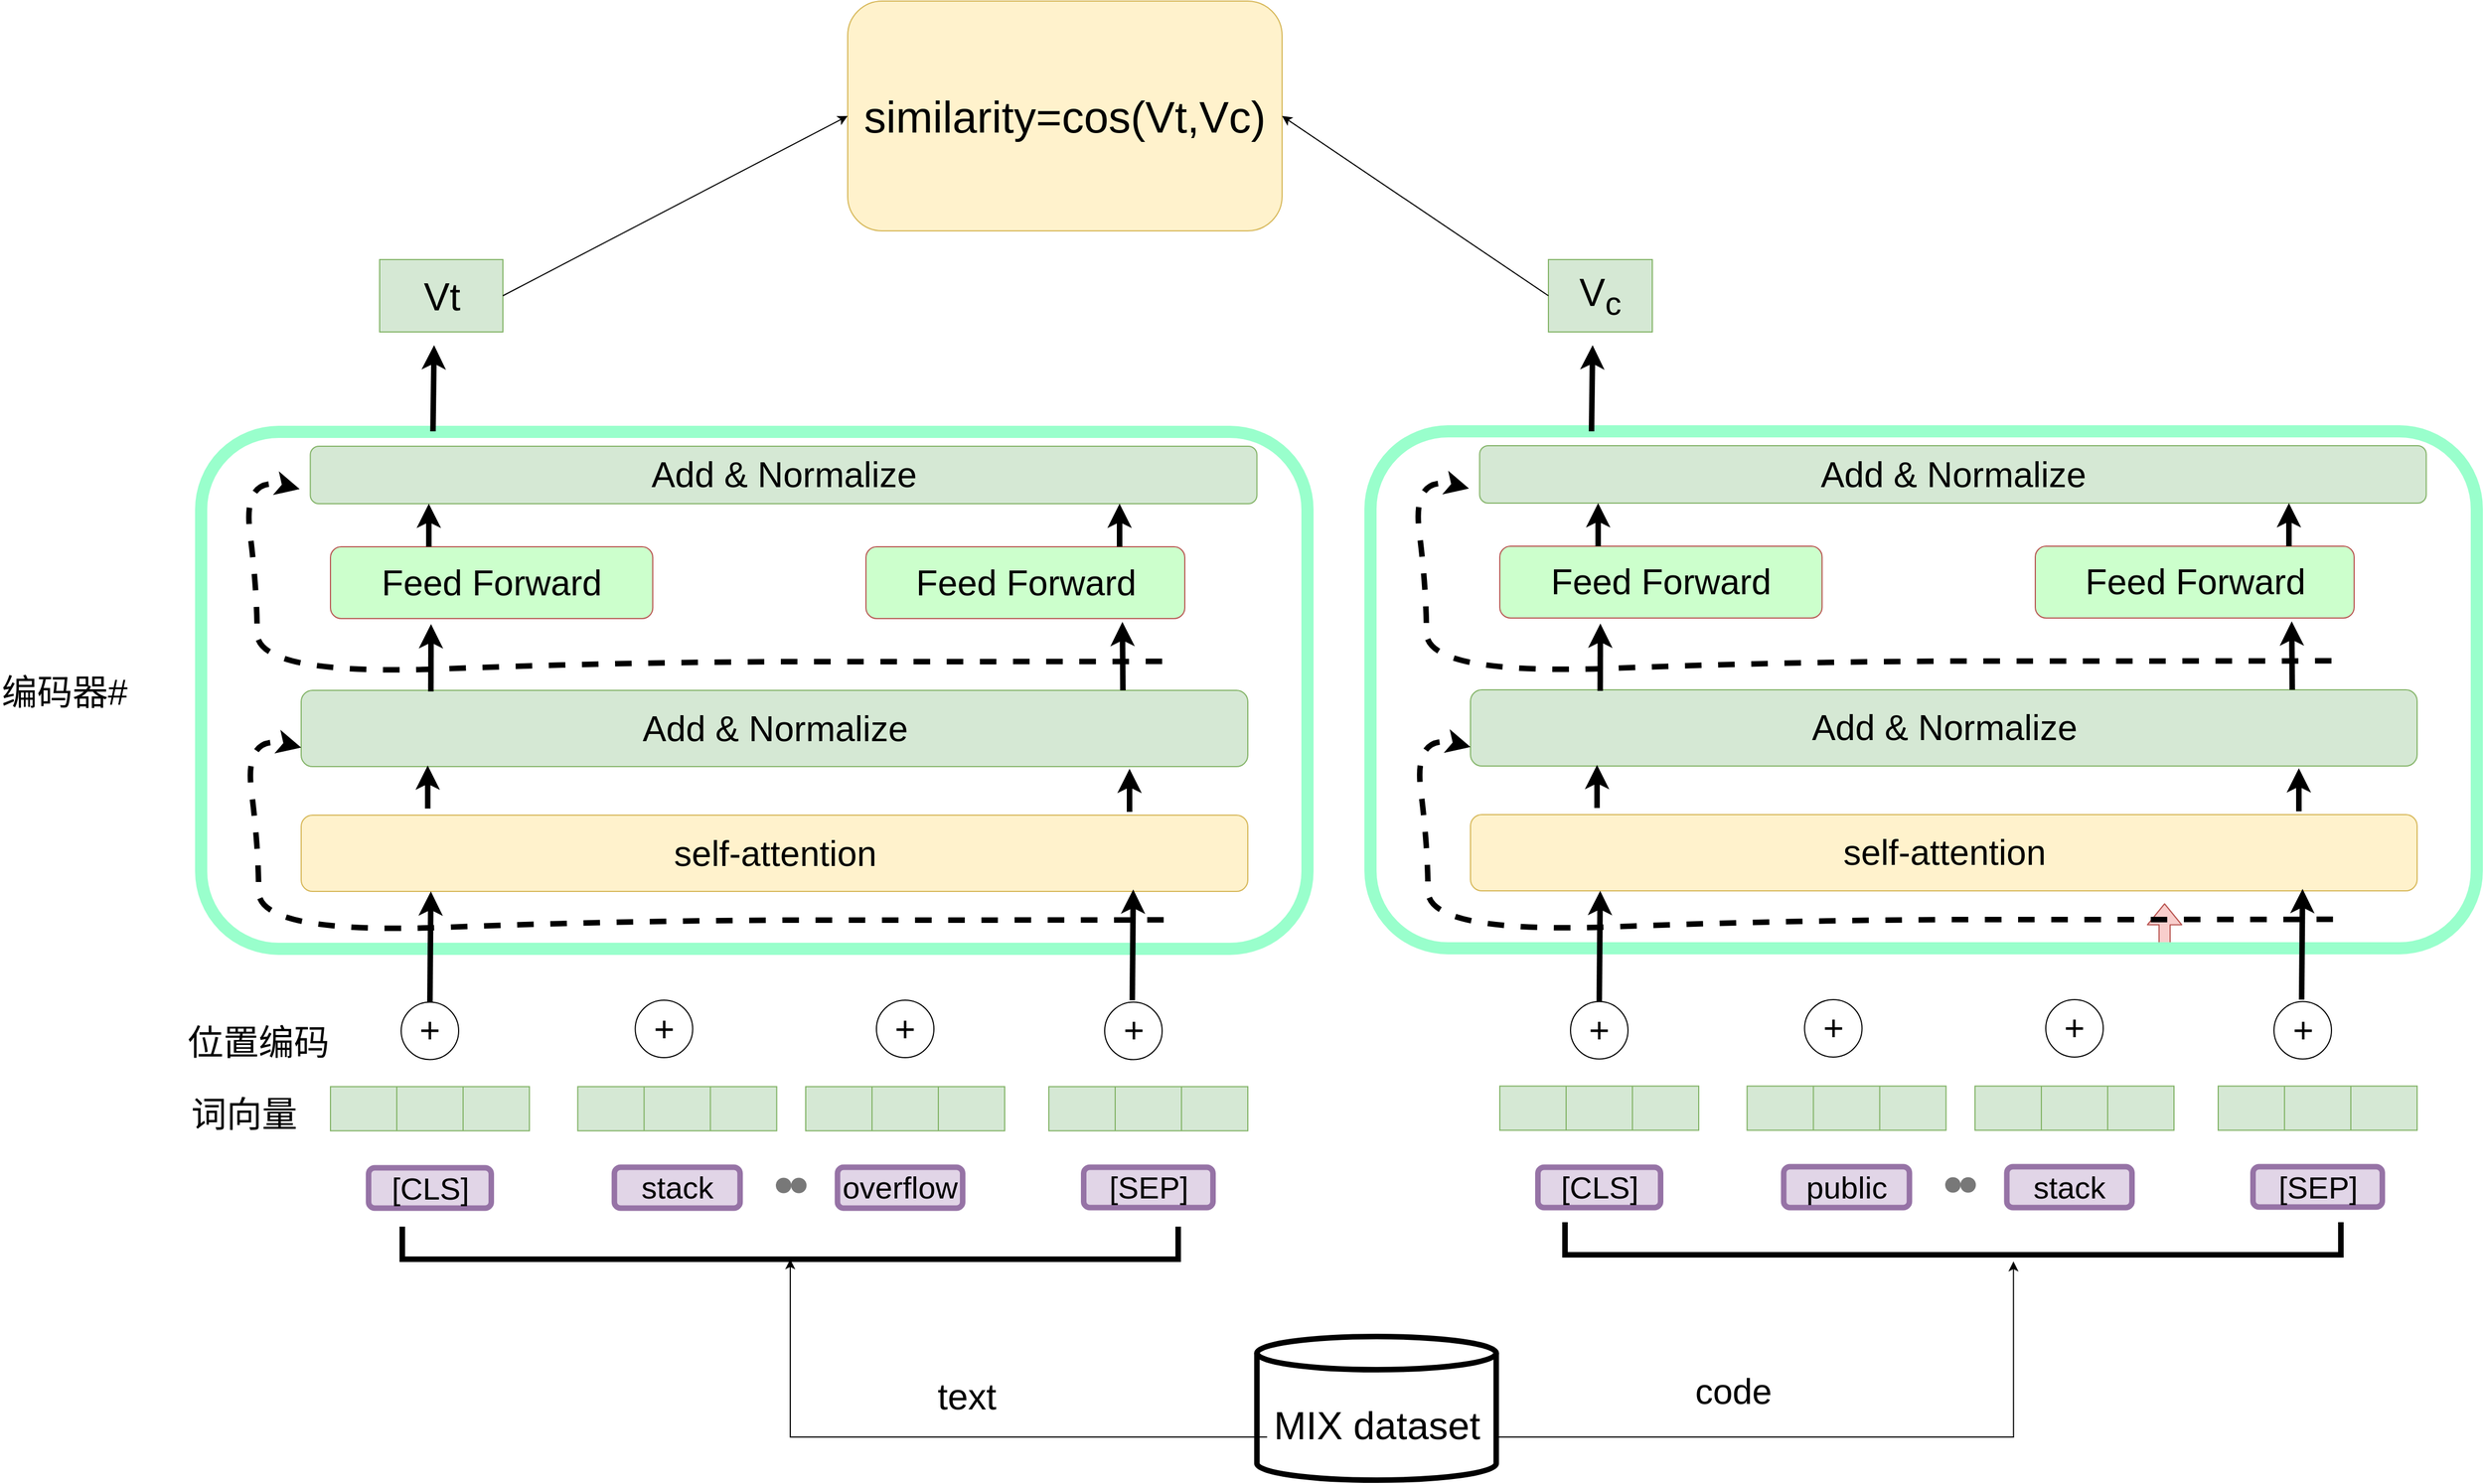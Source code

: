<mxfile version="16.2.7" type="github">
  <diagram name="Page-1" id="90a13364-a465-7bf4-72fc-28e22215d7a0">
    <mxGraphModel dx="3789.5" dy="2557" grid="1" gridSize="13" guides="1" tooltips="1" connect="1" arrows="1" fold="1" page="1" pageScale="1.5" pageWidth="1169" pageHeight="826" background="none" math="0" shadow="0">
      <root>
        <mxCell id="0" style=";html=1;" />
        <mxCell id="1" style=";html=1;" parent="0" />
        <mxCell id="kjO1eCLJ_FDzMnLDXmi8-50" value="" style="rounded=1;whiteSpace=wrap;html=1;fontSize=32;fillColor=none;strokeColor=#99FFCC;strokeWidth=11;" parent="1" vertex="1">
          <mxGeometry x="-13" y="273" width="1001" height="468" as="geometry" />
        </mxCell>
        <mxCell id="-iZUTilEa2WBl7ZFIHIT-30" value="" style="shape=partialRectangle;whiteSpace=wrap;html=1;bottom=1;right=1;left=1;top=0;fillColor=none;routingCenterX=-0.5;strokeWidth=5;" parent="1" vertex="1">
          <mxGeometry x="169" y="995" width="702" height="27" as="geometry" />
        </mxCell>
        <mxCell id="-iZUTilEa2WBl7ZFIHIT-35" value="&lt;span style=&quot;font-size: 28px&quot;&gt;stack&lt;/span&gt;" style="rounded=1;whiteSpace=wrap;html=1;fillColor=#e1d5e7;strokeColor=#9673a6;strokeWidth=5;" parent="1" vertex="1">
          <mxGeometry x="360.88" y="938.75" width="113.75" height="37" as="geometry" />
        </mxCell>
        <mxCell id="-iZUTilEa2WBl7ZFIHIT-37" value="&lt;span style=&quot;font-size: 28px&quot;&gt;overflow&lt;/span&gt;" style="rounded=1;whiteSpace=wrap;html=1;fillColor=#e1d5e7;strokeColor=#9673a6;strokeWidth=5;" parent="1" vertex="1">
          <mxGeometry x="562.75" y="938.75" width="113.25" height="37" as="geometry" />
        </mxCell>
        <mxCell id="-iZUTilEa2WBl7ZFIHIT-41" value="&lt;font style=&quot;font-size: 28px&quot;&gt;[SEP]&lt;/font&gt;" style="rounded=1;whiteSpace=wrap;html=1;fillColor=#e1d5e7;strokeColor=#9673a6;strokeWidth=5;" parent="1" vertex="1">
          <mxGeometry x="785.5" y="938.75" width="117" height="36.5" as="geometry" />
        </mxCell>
        <mxCell id="-iZUTilEa2WBl7ZFIHIT-42" value="&lt;font style=&quot;font-size: 28px&quot;&gt;[CLS]&lt;/font&gt;" style="rounded=1;whiteSpace=wrap;html=1;fillColor=#e1d5e7;strokeColor=#9673a6;strokeWidth=5;" parent="1" vertex="1">
          <mxGeometry x="138.5" y="939.25" width="111" height="36.5" as="geometry" />
        </mxCell>
        <mxCell id="-iZUTilEa2WBl7ZFIHIT-59" value="&lt;font style=&quot;font-size: 35px&quot;&gt;&lt;font style=&quot;font-size: 35px&quot;&gt;V&lt;/font&gt;&lt;font style=&quot;font-size: 35px&quot;&gt;t&lt;/font&gt;&lt;/font&gt;" style="rounded=0;whiteSpace=wrap;html=1;fillColor=#d5e8d4;strokeColor=#82b366;" parent="1" vertex="1">
          <mxGeometry x="148.5" y="117" width="111.5" height="65.5" as="geometry" />
        </mxCell>
        <mxCell id="r0zvoIGPUsBEDC_ozORA-17" value="&lt;font style=&quot;font-size: 35px&quot;&gt;V&lt;sub&gt;c&lt;/sub&gt;&lt;/font&gt;" style="rounded=0;whiteSpace=wrap;html=1;fillColor=#d5e8d4;strokeColor=#82b366;" parent="1" vertex="1">
          <mxGeometry x="1206" y="117" width="94" height="65.5" as="geometry" />
        </mxCell>
        <mxCell id="r0zvoIGPUsBEDC_ozORA-18" value="" style="shape=flexArrow;endArrow=classic;html=1;fillColor=#f8cecc;strokeColor=#b85450;" parent="1" edge="1">
          <mxGeometry width="50" height="50" relative="1" as="geometry">
            <mxPoint x="1763.5" y="743.75" as="sourcePoint" />
            <mxPoint x="1763.5" y="699.75" as="targetPoint" />
          </mxGeometry>
        </mxCell>
        <mxCell id="r0zvoIGPUsBEDC_ozORA-27" value="&lt;font style=&quot;font-size: 40px&quot;&gt;&lt;font style=&quot;font-size: 40px&quot;&gt;similarity=cos(V&lt;/font&gt;&lt;font style=&quot;font-size: 40px&quot;&gt;t,Vc)&lt;/font&gt;&lt;/font&gt;" style="rounded=1;whiteSpace=wrap;html=1;fillColor=#fff2cc;strokeColor=#d6b656;" parent="1" vertex="1">
          <mxGeometry x="572" y="-117" width="393" height="208" as="geometry" />
        </mxCell>
        <mxCell id="r0zvoIGPUsBEDC_ozORA-28" value="" style="endArrow=classic;html=1;entryX=0;entryY=0.5;entryDx=0;entryDy=0;exitX=1;exitY=0.5;exitDx=0;exitDy=0;" parent="1" source="-iZUTilEa2WBl7ZFIHIT-59" target="r0zvoIGPUsBEDC_ozORA-27" edge="1">
          <mxGeometry width="50" height="50" relative="1" as="geometry">
            <mxPoint x="543" y="190" as="sourcePoint" />
            <mxPoint x="593" y="140" as="targetPoint" />
          </mxGeometry>
        </mxCell>
        <mxCell id="r0zvoIGPUsBEDC_ozORA-29" value="" style="endArrow=classic;html=1;exitX=0;exitY=0.5;exitDx=0;exitDy=0;entryX=1;entryY=0.5;entryDx=0;entryDy=0;" parent="1" source="r0zvoIGPUsBEDC_ozORA-17" target="r0zvoIGPUsBEDC_ozORA-27" edge="1">
          <mxGeometry width="50" height="50" relative="1" as="geometry">
            <mxPoint x="675.25" y="1161.5" as="sourcePoint" />
            <mxPoint x="675.75" y="1132" as="targetPoint" />
          </mxGeometry>
        </mxCell>
        <mxCell id="w33IMnsK6YFaEakTSdEN-11" value="" style="shape=waypoint;sketch=0;size=6;pointerEvents=1;points=[];fillColor=none;resizable=0;rotatable=0;perimeter=centerPerimeter;snapToPoint=1;strokeWidth=5;strokeColor=#787878;" parent="1" vertex="1">
          <mxGeometry x="507.75" y="935.25" width="40" height="40" as="geometry" />
        </mxCell>
        <mxCell id="w33IMnsK6YFaEakTSdEN-12" value="" style="shape=waypoint;sketch=0;size=6;pointerEvents=1;points=[];fillColor=none;resizable=0;rotatable=0;perimeter=centerPerimeter;snapToPoint=1;strokeWidth=5;strokeColor=#787878;" parent="1" vertex="1">
          <mxGeometry x="494" y="935.25" width="40" height="40" as="geometry" />
        </mxCell>
        <mxCell id="w33IMnsK6YFaEakTSdEN-25" value="" style="shape=cylinder3;whiteSpace=wrap;html=1;boundedLbl=1;backgroundOutline=1;size=15;fontSize=33;strokeWidth=5;" parent="1" vertex="1">
          <mxGeometry x="942.25" y="1092" width="216.5" height="130" as="geometry" />
        </mxCell>
        <mxCell id="w33IMnsK6YFaEakTSdEN-29" style="edgeStyle=orthogonalEdgeStyle;rounded=0;orthogonalLoop=1;jettySize=auto;html=1;entryX=0.5;entryY=1;entryDx=0;entryDy=0;fontSize=33;" parent="1" source="w33IMnsK6YFaEakTSdEN-26" target="-iZUTilEa2WBl7ZFIHIT-30" edge="1">
          <mxGeometry relative="1" as="geometry">
            <Array as="points">
              <mxPoint x="520" y="1183" />
            </Array>
          </mxGeometry>
        </mxCell>
        <mxCell id="w33IMnsK6YFaEakTSdEN-26" value="&lt;font style=&quot;font-size: 35px&quot;&gt;MIX dataset&lt;/font&gt;" style="text;html=1;strokeColor=none;fillColor=none;align=center;verticalAlign=middle;whiteSpace=wrap;rounded=0;dashed=1;dashPattern=1 2;" parent="1" vertex="1">
          <mxGeometry x="951.5" y="1157" width="198" height="30" as="geometry" />
        </mxCell>
        <mxCell id="w33IMnsK6YFaEakTSdEN-31" value="text" style="text;html=1;strokeColor=none;fillColor=none;align=center;verticalAlign=middle;whiteSpace=wrap;rounded=0;fontSize=33;" parent="1" vertex="1">
          <mxGeometry x="650" y="1131" width="60" height="30" as="geometry" />
        </mxCell>
        <mxCell id="kjO1eCLJ_FDzMnLDXmi8-4" value="" style="shape=table;html=1;whiteSpace=wrap;startSize=0;container=1;collapsible=0;childLayout=tableLayout;fillColor=#d5e8d4;strokeColor=#82b366;" parent="1" vertex="1">
          <mxGeometry x="104" y="865.75" width="180" height="40" as="geometry" />
        </mxCell>
        <mxCell id="kjO1eCLJ_FDzMnLDXmi8-5" value="" style="shape=tableRow;horizontal=0;startSize=0;swimlaneHead=0;swimlaneBody=0;top=0;left=0;bottom=0;right=0;collapsible=0;dropTarget=0;fillColor=none;points=[[0,0.5],[1,0.5]];portConstraint=eastwest;" parent="kjO1eCLJ_FDzMnLDXmi8-4" vertex="1">
          <mxGeometry width="180" height="40" as="geometry" />
        </mxCell>
        <mxCell id="kjO1eCLJ_FDzMnLDXmi8-6" value="" style="shape=partialRectangle;html=1;whiteSpace=wrap;connectable=0;fillColor=none;top=0;left=0;bottom=0;right=0;overflow=hidden;" parent="kjO1eCLJ_FDzMnLDXmi8-5" vertex="1">
          <mxGeometry width="60" height="40" as="geometry">
            <mxRectangle width="60" height="40" as="alternateBounds" />
          </mxGeometry>
        </mxCell>
        <mxCell id="kjO1eCLJ_FDzMnLDXmi8-7" value="" style="shape=partialRectangle;html=1;whiteSpace=wrap;connectable=0;fillColor=none;top=0;left=0;bottom=0;right=0;overflow=hidden;" parent="kjO1eCLJ_FDzMnLDXmi8-5" vertex="1">
          <mxGeometry x="60" width="60" height="40" as="geometry">
            <mxRectangle width="60" height="40" as="alternateBounds" />
          </mxGeometry>
        </mxCell>
        <mxCell id="kjO1eCLJ_FDzMnLDXmi8-8" value="" style="shape=partialRectangle;html=1;whiteSpace=wrap;connectable=0;fillColor=none;top=0;left=0;bottom=0;right=0;overflow=hidden;" parent="kjO1eCLJ_FDzMnLDXmi8-5" vertex="1">
          <mxGeometry x="120" width="60" height="40" as="geometry">
            <mxRectangle width="60" height="40" as="alternateBounds" />
          </mxGeometry>
        </mxCell>
        <mxCell id="kjO1eCLJ_FDzMnLDXmi8-18" value="" style="shape=table;html=1;whiteSpace=wrap;startSize=0;container=1;collapsible=0;childLayout=tableLayout;fillColor=#d5e8d4;strokeColor=#82b366;" parent="1" vertex="1">
          <mxGeometry x="327.75" y="865.75" width="180" height="40" as="geometry" />
        </mxCell>
        <mxCell id="kjO1eCLJ_FDzMnLDXmi8-19" value="" style="shape=tableRow;horizontal=0;startSize=0;swimlaneHead=0;swimlaneBody=0;top=0;left=0;bottom=0;right=0;collapsible=0;dropTarget=0;fillColor=none;points=[[0,0.5],[1,0.5]];portConstraint=eastwest;" parent="kjO1eCLJ_FDzMnLDXmi8-18" vertex="1">
          <mxGeometry width="180" height="40" as="geometry" />
        </mxCell>
        <mxCell id="kjO1eCLJ_FDzMnLDXmi8-20" value="" style="shape=partialRectangle;html=1;whiteSpace=wrap;connectable=0;fillColor=none;top=0;left=0;bottom=0;right=0;overflow=hidden;" parent="kjO1eCLJ_FDzMnLDXmi8-19" vertex="1">
          <mxGeometry width="60" height="40" as="geometry">
            <mxRectangle width="60" height="40" as="alternateBounds" />
          </mxGeometry>
        </mxCell>
        <mxCell id="kjO1eCLJ_FDzMnLDXmi8-21" value="" style="shape=partialRectangle;html=1;whiteSpace=wrap;connectable=0;fillColor=none;top=0;left=0;bottom=0;right=0;overflow=hidden;" parent="kjO1eCLJ_FDzMnLDXmi8-19" vertex="1">
          <mxGeometry x="60" width="60" height="40" as="geometry">
            <mxRectangle width="60" height="40" as="alternateBounds" />
          </mxGeometry>
        </mxCell>
        <mxCell id="kjO1eCLJ_FDzMnLDXmi8-22" value="" style="shape=partialRectangle;html=1;whiteSpace=wrap;connectable=0;fillColor=none;top=0;left=0;bottom=0;right=0;overflow=hidden;" parent="kjO1eCLJ_FDzMnLDXmi8-19" vertex="1">
          <mxGeometry x="120" width="60" height="40" as="geometry">
            <mxRectangle width="60" height="40" as="alternateBounds" />
          </mxGeometry>
        </mxCell>
        <mxCell id="kjO1eCLJ_FDzMnLDXmi8-23" value="" style="shape=table;html=1;whiteSpace=wrap;startSize=0;container=1;collapsible=0;childLayout=tableLayout;fillColor=#d5e8d4;strokeColor=#82b366;" parent="1" vertex="1">
          <mxGeometry x="534" y="865.75" width="180" height="40" as="geometry" />
        </mxCell>
        <mxCell id="kjO1eCLJ_FDzMnLDXmi8-24" value="" style="shape=tableRow;horizontal=0;startSize=0;swimlaneHead=0;swimlaneBody=0;top=0;left=0;bottom=0;right=0;collapsible=0;dropTarget=0;fillColor=none;points=[[0,0.5],[1,0.5]];portConstraint=eastwest;" parent="kjO1eCLJ_FDzMnLDXmi8-23" vertex="1">
          <mxGeometry width="180" height="40" as="geometry" />
        </mxCell>
        <mxCell id="kjO1eCLJ_FDzMnLDXmi8-25" value="" style="shape=partialRectangle;html=1;whiteSpace=wrap;connectable=0;fillColor=none;top=0;left=0;bottom=0;right=0;overflow=hidden;" parent="kjO1eCLJ_FDzMnLDXmi8-24" vertex="1">
          <mxGeometry width="60" height="40" as="geometry">
            <mxRectangle width="60" height="40" as="alternateBounds" />
          </mxGeometry>
        </mxCell>
        <mxCell id="kjO1eCLJ_FDzMnLDXmi8-26" value="" style="shape=partialRectangle;html=1;whiteSpace=wrap;connectable=0;fillColor=none;top=0;left=0;bottom=0;right=0;overflow=hidden;" parent="kjO1eCLJ_FDzMnLDXmi8-24" vertex="1">
          <mxGeometry x="60" width="60" height="40" as="geometry">
            <mxRectangle width="60" height="40" as="alternateBounds" />
          </mxGeometry>
        </mxCell>
        <mxCell id="kjO1eCLJ_FDzMnLDXmi8-27" value="" style="shape=partialRectangle;html=1;whiteSpace=wrap;connectable=0;fillColor=none;top=0;left=0;bottom=0;right=0;overflow=hidden;" parent="kjO1eCLJ_FDzMnLDXmi8-24" vertex="1">
          <mxGeometry x="120" width="60" height="40" as="geometry">
            <mxRectangle width="60" height="40" as="alternateBounds" />
          </mxGeometry>
        </mxCell>
        <mxCell id="kjO1eCLJ_FDzMnLDXmi8-33" value="" style="shape=table;html=1;whiteSpace=wrap;startSize=0;container=1;collapsible=0;childLayout=tableLayout;fillColor=#d5e8d4;strokeColor=#82b366;" parent="1" vertex="1">
          <mxGeometry x="754" y="865.75" width="180" height="40" as="geometry" />
        </mxCell>
        <mxCell id="kjO1eCLJ_FDzMnLDXmi8-34" value="" style="shape=tableRow;horizontal=0;startSize=0;swimlaneHead=0;swimlaneBody=0;top=0;left=0;bottom=0;right=0;collapsible=0;dropTarget=0;fillColor=none;points=[[0,0.5],[1,0.5]];portConstraint=eastwest;" parent="kjO1eCLJ_FDzMnLDXmi8-33" vertex="1">
          <mxGeometry width="180" height="40" as="geometry" />
        </mxCell>
        <mxCell id="kjO1eCLJ_FDzMnLDXmi8-35" value="" style="shape=partialRectangle;html=1;whiteSpace=wrap;connectable=0;fillColor=none;top=0;left=0;bottom=0;right=0;overflow=hidden;" parent="kjO1eCLJ_FDzMnLDXmi8-34" vertex="1">
          <mxGeometry width="60" height="40" as="geometry">
            <mxRectangle width="60" height="40" as="alternateBounds" />
          </mxGeometry>
        </mxCell>
        <mxCell id="kjO1eCLJ_FDzMnLDXmi8-36" value="" style="shape=partialRectangle;html=1;whiteSpace=wrap;connectable=0;fillColor=none;top=0;left=0;bottom=0;right=0;overflow=hidden;" parent="kjO1eCLJ_FDzMnLDXmi8-34" vertex="1">
          <mxGeometry x="60" width="60" height="40" as="geometry">
            <mxRectangle width="60" height="40" as="alternateBounds" />
          </mxGeometry>
        </mxCell>
        <mxCell id="kjO1eCLJ_FDzMnLDXmi8-37" value="" style="shape=partialRectangle;html=1;whiteSpace=wrap;connectable=0;fillColor=none;top=0;left=0;bottom=0;right=0;overflow=hidden;" parent="kjO1eCLJ_FDzMnLDXmi8-34" vertex="1">
          <mxGeometry x="120" width="60" height="40" as="geometry">
            <mxRectangle width="60" height="40" as="alternateBounds" />
          </mxGeometry>
        </mxCell>
        <mxCell id="kjO1eCLJ_FDzMnLDXmi8-41" value="&lt;font style=&quot;font-size: 32px&quot;&gt;+&lt;/font&gt;" style="ellipse;whiteSpace=wrap;html=1;aspect=fixed;" parent="1" vertex="1">
          <mxGeometry x="168" y="789.25" width="52" height="52" as="geometry" />
        </mxCell>
        <mxCell id="kjO1eCLJ_FDzMnLDXmi8-45" value="&lt;font style=&quot;font-size: 32px&quot;&gt;+&lt;/font&gt;" style="ellipse;whiteSpace=wrap;html=1;aspect=fixed;" parent="1" vertex="1">
          <mxGeometry x="804.5" y="789.25" width="52" height="52" as="geometry" />
        </mxCell>
        <mxCell id="kjO1eCLJ_FDzMnLDXmi8-46" value="&lt;font style=&quot;font-size: 32px&quot;&gt;+&lt;/font&gt;" style="ellipse;whiteSpace=wrap;html=1;aspect=fixed;" parent="1" vertex="1">
          <mxGeometry x="598" y="787.5" width="52" height="52" as="geometry" />
        </mxCell>
        <mxCell id="kjO1eCLJ_FDzMnLDXmi8-47" value="&lt;font style=&quot;font-size: 32px&quot;&gt;+&lt;/font&gt;" style="ellipse;whiteSpace=wrap;html=1;aspect=fixed;" parent="1" vertex="1">
          <mxGeometry x="379.75" y="787.5" width="52" height="52" as="geometry" />
        </mxCell>
        <mxCell id="kjO1eCLJ_FDzMnLDXmi8-48" value="词向量" style="text;html=1;strokeColor=none;fillColor=none;align=center;verticalAlign=middle;whiteSpace=wrap;rounded=0;fontSize=32;" parent="1" vertex="1">
          <mxGeometry x="-26" y="875.75" width="104" height="30" as="geometry" />
        </mxCell>
        <mxCell id="kjO1eCLJ_FDzMnLDXmi8-49" value="位置编码" style="text;html=1;strokeColor=none;fillColor=none;align=center;verticalAlign=middle;whiteSpace=wrap;rounded=0;fontSize=32;" parent="1" vertex="1">
          <mxGeometry x="-26" y="811.25" width="130" height="30" as="geometry" />
        </mxCell>
        <mxCell id="kjO1eCLJ_FDzMnLDXmi8-51" value="self-attention" style="rounded=1;whiteSpace=wrap;html=1;fontSize=32;fillColor=#fff2cc;strokeColor=#d6b656;" parent="1" vertex="1">
          <mxGeometry x="77.5" y="620" width="856.5" height="69" as="geometry" />
        </mxCell>
        <mxCell id="kjO1eCLJ_FDzMnLDXmi8-52" value="Add &amp;amp; Normalize" style="rounded=1;whiteSpace=wrap;html=1;fontSize=32;fillColor=#d5e8d4;strokeColor=#82b366;" parent="1" vertex="1">
          <mxGeometry x="77.5" y="507" width="856.5" height="69" as="geometry" />
        </mxCell>
        <mxCell id="kjO1eCLJ_FDzMnLDXmi8-53" value="Feed Forward" style="rounded=1;whiteSpace=wrap;html=1;fontSize=32;fillColor=#CCFFCC;strokeColor=#b85450;" parent="1" vertex="1">
          <mxGeometry x="104" y="377" width="291.62" height="65" as="geometry" />
        </mxCell>
        <mxCell id="kjO1eCLJ_FDzMnLDXmi8-54" value="Feed Forward" style="rounded=1;whiteSpace=wrap;html=1;fontSize=32;fillColor=#CCFFCC;strokeColor=#b85450;" parent="1" vertex="1">
          <mxGeometry x="588.5" y="377" width="288.5" height="65" as="geometry" />
        </mxCell>
        <mxCell id="kjO1eCLJ_FDzMnLDXmi8-55" value="Add &amp;amp; Normalize" style="rounded=1;whiteSpace=wrap;html=1;fontSize=32;fillColor=#d5e8d4;strokeColor=#82b366;" parent="1" vertex="1">
          <mxGeometry x="85.75" y="286" width="856.5" height="52" as="geometry" />
        </mxCell>
        <mxCell id="kjO1eCLJ_FDzMnLDXmi8-56" value="" style="endArrow=classic;html=1;rounded=0;fontSize=32;exitX=0.5;exitY=0;exitDx=0;exitDy=0;entryX=0.137;entryY=1;entryDx=0;entryDy=0;entryPerimeter=0;strokeWidth=5;" parent="1" source="kjO1eCLJ_FDzMnLDXmi8-41" target="kjO1eCLJ_FDzMnLDXmi8-51" edge="1">
          <mxGeometry width="50" height="50" relative="1" as="geometry">
            <mxPoint x="364" y="687" as="sourcePoint" />
            <mxPoint x="414" y="637" as="targetPoint" />
          </mxGeometry>
        </mxCell>
        <mxCell id="kjO1eCLJ_FDzMnLDXmi8-57" value="" style="endArrow=classic;html=1;rounded=0;fontSize=32;exitX=0.5;exitY=0;exitDx=0;exitDy=0;entryX=0.137;entryY=1;entryDx=0;entryDy=0;entryPerimeter=0;strokeWidth=5;" parent="1" edge="1">
          <mxGeometry width="50" height="50" relative="1" as="geometry">
            <mxPoint x="829.5" y="787.5" as="sourcePoint" />
            <mxPoint x="830.34" y="687.25" as="targetPoint" />
          </mxGeometry>
        </mxCell>
        <mxCell id="kjO1eCLJ_FDzMnLDXmi8-60" value="" style="curved=1;endArrow=classic;html=1;rounded=0;fontSize=32;strokeWidth=5;dashed=1;entryX=0;entryY=0.75;entryDx=0;entryDy=0;exitX=0.87;exitY=0.944;exitDx=0;exitDy=0;exitPerimeter=0;" parent="1" source="kjO1eCLJ_FDzMnLDXmi8-50" target="kjO1eCLJ_FDzMnLDXmi8-52" edge="1">
          <mxGeometry width="50" height="50" relative="1" as="geometry">
            <mxPoint x="754" y="715" as="sourcePoint" />
            <mxPoint x="65" y="655" as="targetPoint" />
            <Array as="points">
              <mxPoint x="715" y="715" />
              <mxPoint x="377" y="715" />
              <mxPoint x="39" y="728" />
              <mxPoint x="39" y="650" />
              <mxPoint x="26" y="546" />
            </Array>
          </mxGeometry>
        </mxCell>
        <mxCell id="kjO1eCLJ_FDzMnLDXmi8-61" value="" style="curved=1;endArrow=classic;html=1;rounded=0;fontSize=32;strokeWidth=5;dashed=1;entryX=0;entryY=0.75;entryDx=0;entryDy=0;exitX=0.87;exitY=0.944;exitDx=0;exitDy=0;exitPerimeter=0;" parent="1" edge="1">
          <mxGeometry width="50" height="50" relative="1" as="geometry">
            <mxPoint x="856.5" y="480.792" as="sourcePoint" />
            <mxPoint x="76.13" y="324.75" as="targetPoint" />
            <Array as="points">
              <mxPoint x="713.63" y="481" />
              <mxPoint x="375.63" y="481" />
              <mxPoint x="37.63" y="494" />
              <mxPoint x="37.63" y="416" />
              <mxPoint x="24.63" y="312" />
            </Array>
          </mxGeometry>
        </mxCell>
        <mxCell id="kjO1eCLJ_FDzMnLDXmi8-62" value="" style="endArrow=classic;html=1;rounded=0;fontSize=32;strokeWidth=5;" parent="1" edge="1">
          <mxGeometry width="50" height="50" relative="1" as="geometry">
            <mxPoint x="192" y="614" as="sourcePoint" />
            <mxPoint x="192" y="575" as="targetPoint" />
          </mxGeometry>
        </mxCell>
        <mxCell id="kjO1eCLJ_FDzMnLDXmi8-65" value="" style="endArrow=classic;html=1;rounded=0;fontSize=32;strokeWidth=5;" parent="1" edge="1">
          <mxGeometry width="50" height="50" relative="1" as="geometry">
            <mxPoint x="827" y="617" as="sourcePoint" />
            <mxPoint x="827" y="578" as="targetPoint" />
          </mxGeometry>
        </mxCell>
        <mxCell id="kjO1eCLJ_FDzMnLDXmi8-66" value="" style="endArrow=classic;html=1;rounded=0;fontSize=32;strokeWidth=5;exitX=0.137;exitY=-0.058;exitDx=0;exitDy=0;exitPerimeter=0;" parent="1" edge="1">
          <mxGeometry width="50" height="50" relative="1" as="geometry">
            <mxPoint x="194.84" y="507.998" as="sourcePoint" />
            <mxPoint x="195" y="447" as="targetPoint" />
          </mxGeometry>
        </mxCell>
        <mxCell id="kjO1eCLJ_FDzMnLDXmi8-67" value="" style="endArrow=classic;html=1;rounded=0;fontSize=32;strokeWidth=5;entryX=0.858;entryY=1.031;entryDx=0;entryDy=0;entryPerimeter=0;" parent="1" edge="1">
          <mxGeometry width="50" height="50" relative="1" as="geometry">
            <mxPoint x="821" y="507" as="sourcePoint" />
            <mxPoint x="820.533" y="445.015" as="targetPoint" />
          </mxGeometry>
        </mxCell>
        <mxCell id="kjO1eCLJ_FDzMnLDXmi8-72" value="" style="endArrow=classic;html=1;rounded=0;fontSize=32;strokeWidth=5;" parent="1" edge="1">
          <mxGeometry width="50" height="50" relative="1" as="geometry">
            <mxPoint x="193" y="377" as="sourcePoint" />
            <mxPoint x="193" y="338" as="targetPoint" />
          </mxGeometry>
        </mxCell>
        <mxCell id="kjO1eCLJ_FDzMnLDXmi8-75" value="" style="endArrow=classic;html=1;rounded=0;fontSize=32;strokeWidth=5;" parent="1" edge="1">
          <mxGeometry width="50" height="50" relative="1" as="geometry">
            <mxPoint x="818" y="377" as="sourcePoint" />
            <mxPoint x="818" y="338" as="targetPoint" />
          </mxGeometry>
        </mxCell>
        <mxCell id="kjO1eCLJ_FDzMnLDXmi8-131" value="" style="endArrow=classic;html=1;rounded=0;fontSize=32;exitX=0.5;exitY=0;exitDx=0;exitDy=0;strokeWidth=5;" parent="1" edge="1">
          <mxGeometry width="50" height="50" relative="1" as="geometry">
            <mxPoint x="196.75" y="272.5" as="sourcePoint" />
            <mxPoint x="197.75" y="194.5" as="targetPoint" />
          </mxGeometry>
        </mxCell>
        <mxCell id="kjO1eCLJ_FDzMnLDXmi8-137" value="编码器#" style="text;html=1;strokeColor=none;fillColor=none;align=center;verticalAlign=middle;whiteSpace=wrap;rounded=0;fontSize=32;" parent="1" vertex="1">
          <mxGeometry x="-195" y="494" width="117" height="30" as="geometry" />
        </mxCell>
        <mxCell id="kjO1eCLJ_FDzMnLDXmi8-205" value="" style="rounded=1;whiteSpace=wrap;html=1;fontSize=32;fillColor=none;strokeColor=#99FFCC;strokeWidth=11;" parent="1" vertex="1">
          <mxGeometry x="1045" y="272.5" width="1001" height="468" as="geometry" />
        </mxCell>
        <mxCell id="kjO1eCLJ_FDzMnLDXmi8-206" value="&lt;span style=&quot;font-size: 28px&quot;&gt;public&lt;/span&gt;" style="rounded=1;whiteSpace=wrap;html=1;fillColor=#e1d5e7;strokeColor=#9673a6;strokeWidth=5;" parent="1" vertex="1">
          <mxGeometry x="1418.88" y="938.25" width="113.75" height="37" as="geometry" />
        </mxCell>
        <mxCell id="kjO1eCLJ_FDzMnLDXmi8-207" value="&lt;span style=&quot;font-size: 28px&quot;&gt;stack&lt;/span&gt;" style="rounded=1;whiteSpace=wrap;html=1;fillColor=#e1d5e7;strokeColor=#9673a6;strokeWidth=5;" parent="1" vertex="1">
          <mxGeometry x="1620.75" y="938.25" width="113.25" height="37" as="geometry" />
        </mxCell>
        <mxCell id="kjO1eCLJ_FDzMnLDXmi8-208" value="&lt;font style=&quot;font-size: 28px&quot;&gt;[SEP]&lt;/font&gt;" style="rounded=1;whiteSpace=wrap;html=1;fillColor=#e1d5e7;strokeColor=#9673a6;strokeWidth=5;" parent="1" vertex="1">
          <mxGeometry x="1843.5" y="938.25" width="117" height="36.5" as="geometry" />
        </mxCell>
        <mxCell id="kjO1eCLJ_FDzMnLDXmi8-209" value="&lt;font style=&quot;font-size: 28px&quot;&gt;[CLS]&lt;/font&gt;" style="rounded=1;whiteSpace=wrap;html=1;fillColor=#e1d5e7;strokeColor=#9673a6;strokeWidth=5;" parent="1" vertex="1">
          <mxGeometry x="1196.5" y="938.75" width="111" height="36.5" as="geometry" />
        </mxCell>
        <mxCell id="kjO1eCLJ_FDzMnLDXmi8-210" value="" style="shape=waypoint;sketch=0;size=6;pointerEvents=1;points=[];fillColor=none;resizable=0;rotatable=0;perimeter=centerPerimeter;snapToPoint=1;strokeWidth=5;strokeColor=#787878;" parent="1" vertex="1">
          <mxGeometry x="1565.75" y="934.75" width="40" height="40" as="geometry" />
        </mxCell>
        <mxCell id="kjO1eCLJ_FDzMnLDXmi8-211" value="" style="shape=waypoint;sketch=0;size=6;pointerEvents=1;points=[];fillColor=none;resizable=0;rotatable=0;perimeter=centerPerimeter;snapToPoint=1;strokeWidth=5;strokeColor=#787878;" parent="1" vertex="1">
          <mxGeometry x="1552" y="934.75" width="40" height="40" as="geometry" />
        </mxCell>
        <mxCell id="kjO1eCLJ_FDzMnLDXmi8-212" value="" style="shape=table;html=1;whiteSpace=wrap;startSize=0;container=1;collapsible=0;childLayout=tableLayout;fillColor=#d5e8d4;strokeColor=#82b366;" parent="1" vertex="1">
          <mxGeometry x="1162" y="865.25" width="180" height="40" as="geometry" />
        </mxCell>
        <mxCell id="kjO1eCLJ_FDzMnLDXmi8-213" value="" style="shape=tableRow;horizontal=0;startSize=0;swimlaneHead=0;swimlaneBody=0;top=0;left=0;bottom=0;right=0;collapsible=0;dropTarget=0;fillColor=none;points=[[0,0.5],[1,0.5]];portConstraint=eastwest;" parent="kjO1eCLJ_FDzMnLDXmi8-212" vertex="1">
          <mxGeometry width="180" height="40" as="geometry" />
        </mxCell>
        <mxCell id="kjO1eCLJ_FDzMnLDXmi8-214" value="" style="shape=partialRectangle;html=1;whiteSpace=wrap;connectable=0;fillColor=none;top=0;left=0;bottom=0;right=0;overflow=hidden;" parent="kjO1eCLJ_FDzMnLDXmi8-213" vertex="1">
          <mxGeometry width="60" height="40" as="geometry">
            <mxRectangle width="60" height="40" as="alternateBounds" />
          </mxGeometry>
        </mxCell>
        <mxCell id="kjO1eCLJ_FDzMnLDXmi8-215" value="" style="shape=partialRectangle;html=1;whiteSpace=wrap;connectable=0;fillColor=none;top=0;left=0;bottom=0;right=0;overflow=hidden;" parent="kjO1eCLJ_FDzMnLDXmi8-213" vertex="1">
          <mxGeometry x="60" width="60" height="40" as="geometry">
            <mxRectangle width="60" height="40" as="alternateBounds" />
          </mxGeometry>
        </mxCell>
        <mxCell id="kjO1eCLJ_FDzMnLDXmi8-216" value="" style="shape=partialRectangle;html=1;whiteSpace=wrap;connectable=0;fillColor=none;top=0;left=0;bottom=0;right=0;overflow=hidden;" parent="kjO1eCLJ_FDzMnLDXmi8-213" vertex="1">
          <mxGeometry x="120" width="60" height="40" as="geometry">
            <mxRectangle width="60" height="40" as="alternateBounds" />
          </mxGeometry>
        </mxCell>
        <mxCell id="kjO1eCLJ_FDzMnLDXmi8-217" value="" style="shape=table;html=1;whiteSpace=wrap;startSize=0;container=1;collapsible=0;childLayout=tableLayout;fillColor=#d5e8d4;strokeColor=#82b366;" parent="1" vertex="1">
          <mxGeometry x="1385.75" y="865.25" width="180" height="40" as="geometry" />
        </mxCell>
        <mxCell id="kjO1eCLJ_FDzMnLDXmi8-218" value="" style="shape=tableRow;horizontal=0;startSize=0;swimlaneHead=0;swimlaneBody=0;top=0;left=0;bottom=0;right=0;collapsible=0;dropTarget=0;fillColor=none;points=[[0,0.5],[1,0.5]];portConstraint=eastwest;" parent="kjO1eCLJ_FDzMnLDXmi8-217" vertex="1">
          <mxGeometry width="180" height="40" as="geometry" />
        </mxCell>
        <mxCell id="kjO1eCLJ_FDzMnLDXmi8-219" value="" style="shape=partialRectangle;html=1;whiteSpace=wrap;connectable=0;fillColor=none;top=0;left=0;bottom=0;right=0;overflow=hidden;" parent="kjO1eCLJ_FDzMnLDXmi8-218" vertex="1">
          <mxGeometry width="60" height="40" as="geometry">
            <mxRectangle width="60" height="40" as="alternateBounds" />
          </mxGeometry>
        </mxCell>
        <mxCell id="kjO1eCLJ_FDzMnLDXmi8-220" value="" style="shape=partialRectangle;html=1;whiteSpace=wrap;connectable=0;fillColor=none;top=0;left=0;bottom=0;right=0;overflow=hidden;" parent="kjO1eCLJ_FDzMnLDXmi8-218" vertex="1">
          <mxGeometry x="60" width="60" height="40" as="geometry">
            <mxRectangle width="60" height="40" as="alternateBounds" />
          </mxGeometry>
        </mxCell>
        <mxCell id="kjO1eCLJ_FDzMnLDXmi8-221" value="" style="shape=partialRectangle;html=1;whiteSpace=wrap;connectable=0;fillColor=none;top=0;left=0;bottom=0;right=0;overflow=hidden;" parent="kjO1eCLJ_FDzMnLDXmi8-218" vertex="1">
          <mxGeometry x="120" width="60" height="40" as="geometry">
            <mxRectangle width="60" height="40" as="alternateBounds" />
          </mxGeometry>
        </mxCell>
        <mxCell id="kjO1eCLJ_FDzMnLDXmi8-222" value="" style="shape=table;html=1;whiteSpace=wrap;startSize=0;container=1;collapsible=0;childLayout=tableLayout;fillColor=#d5e8d4;strokeColor=#82b366;" parent="1" vertex="1">
          <mxGeometry x="1592" y="865.25" width="180" height="40" as="geometry" />
        </mxCell>
        <mxCell id="kjO1eCLJ_FDzMnLDXmi8-223" value="" style="shape=tableRow;horizontal=0;startSize=0;swimlaneHead=0;swimlaneBody=0;top=0;left=0;bottom=0;right=0;collapsible=0;dropTarget=0;fillColor=none;points=[[0,0.5],[1,0.5]];portConstraint=eastwest;" parent="kjO1eCLJ_FDzMnLDXmi8-222" vertex="1">
          <mxGeometry width="180" height="40" as="geometry" />
        </mxCell>
        <mxCell id="kjO1eCLJ_FDzMnLDXmi8-224" value="" style="shape=partialRectangle;html=1;whiteSpace=wrap;connectable=0;fillColor=none;top=0;left=0;bottom=0;right=0;overflow=hidden;" parent="kjO1eCLJ_FDzMnLDXmi8-223" vertex="1">
          <mxGeometry width="60" height="40" as="geometry">
            <mxRectangle width="60" height="40" as="alternateBounds" />
          </mxGeometry>
        </mxCell>
        <mxCell id="kjO1eCLJ_FDzMnLDXmi8-225" value="" style="shape=partialRectangle;html=1;whiteSpace=wrap;connectable=0;fillColor=none;top=0;left=0;bottom=0;right=0;overflow=hidden;" parent="kjO1eCLJ_FDzMnLDXmi8-223" vertex="1">
          <mxGeometry x="60" width="60" height="40" as="geometry">
            <mxRectangle width="60" height="40" as="alternateBounds" />
          </mxGeometry>
        </mxCell>
        <mxCell id="kjO1eCLJ_FDzMnLDXmi8-226" value="" style="shape=partialRectangle;html=1;whiteSpace=wrap;connectable=0;fillColor=none;top=0;left=0;bottom=0;right=0;overflow=hidden;" parent="kjO1eCLJ_FDzMnLDXmi8-223" vertex="1">
          <mxGeometry x="120" width="60" height="40" as="geometry">
            <mxRectangle width="60" height="40" as="alternateBounds" />
          </mxGeometry>
        </mxCell>
        <mxCell id="kjO1eCLJ_FDzMnLDXmi8-227" value="" style="shape=table;html=1;whiteSpace=wrap;startSize=0;container=1;collapsible=0;childLayout=tableLayout;fillColor=#d5e8d4;strokeColor=#82b366;" parent="1" vertex="1">
          <mxGeometry x="1812" y="865.25" width="180" height="40" as="geometry" />
        </mxCell>
        <mxCell id="kjO1eCLJ_FDzMnLDXmi8-228" value="" style="shape=tableRow;horizontal=0;startSize=0;swimlaneHead=0;swimlaneBody=0;top=0;left=0;bottom=0;right=0;collapsible=0;dropTarget=0;fillColor=none;points=[[0,0.5],[1,0.5]];portConstraint=eastwest;" parent="kjO1eCLJ_FDzMnLDXmi8-227" vertex="1">
          <mxGeometry width="180" height="40" as="geometry" />
        </mxCell>
        <mxCell id="kjO1eCLJ_FDzMnLDXmi8-229" value="" style="shape=partialRectangle;html=1;whiteSpace=wrap;connectable=0;fillColor=none;top=0;left=0;bottom=0;right=0;overflow=hidden;" parent="kjO1eCLJ_FDzMnLDXmi8-228" vertex="1">
          <mxGeometry width="60" height="40" as="geometry">
            <mxRectangle width="60" height="40" as="alternateBounds" />
          </mxGeometry>
        </mxCell>
        <mxCell id="kjO1eCLJ_FDzMnLDXmi8-230" value="" style="shape=partialRectangle;html=1;whiteSpace=wrap;connectable=0;fillColor=none;top=0;left=0;bottom=0;right=0;overflow=hidden;" parent="kjO1eCLJ_FDzMnLDXmi8-228" vertex="1">
          <mxGeometry x="60" width="60" height="40" as="geometry">
            <mxRectangle width="60" height="40" as="alternateBounds" />
          </mxGeometry>
        </mxCell>
        <mxCell id="kjO1eCLJ_FDzMnLDXmi8-231" value="" style="shape=partialRectangle;html=1;whiteSpace=wrap;connectable=0;fillColor=none;top=0;left=0;bottom=0;right=0;overflow=hidden;" parent="kjO1eCLJ_FDzMnLDXmi8-228" vertex="1">
          <mxGeometry x="120" width="60" height="40" as="geometry">
            <mxRectangle width="60" height="40" as="alternateBounds" />
          </mxGeometry>
        </mxCell>
        <mxCell id="kjO1eCLJ_FDzMnLDXmi8-232" value="&lt;font style=&quot;font-size: 32px&quot;&gt;+&lt;/font&gt;" style="ellipse;whiteSpace=wrap;html=1;aspect=fixed;" parent="1" vertex="1">
          <mxGeometry x="1226" y="788.75" width="52" height="52" as="geometry" />
        </mxCell>
        <mxCell id="kjO1eCLJ_FDzMnLDXmi8-233" value="&lt;font style=&quot;font-size: 32px&quot;&gt;+&lt;/font&gt;" style="ellipse;whiteSpace=wrap;html=1;aspect=fixed;" parent="1" vertex="1">
          <mxGeometry x="1862.5" y="788.75" width="52" height="52" as="geometry" />
        </mxCell>
        <mxCell id="kjO1eCLJ_FDzMnLDXmi8-234" value="&lt;font style=&quot;font-size: 32px&quot;&gt;+&lt;/font&gt;" style="ellipse;whiteSpace=wrap;html=1;aspect=fixed;" parent="1" vertex="1">
          <mxGeometry x="1656" y="787" width="52" height="52" as="geometry" />
        </mxCell>
        <mxCell id="kjO1eCLJ_FDzMnLDXmi8-235" value="&lt;font style=&quot;font-size: 32px&quot;&gt;+&lt;/font&gt;" style="ellipse;whiteSpace=wrap;html=1;aspect=fixed;" parent="1" vertex="1">
          <mxGeometry x="1437.75" y="787" width="52" height="52" as="geometry" />
        </mxCell>
        <mxCell id="kjO1eCLJ_FDzMnLDXmi8-238" value="self-attention" style="rounded=1;whiteSpace=wrap;html=1;fontSize=32;fillColor=#fff2cc;strokeColor=#d6b656;" parent="1" vertex="1">
          <mxGeometry x="1135.5" y="619.5" width="856.5" height="69" as="geometry" />
        </mxCell>
        <mxCell id="kjO1eCLJ_FDzMnLDXmi8-239" value="Add &amp;amp; Normalize" style="rounded=1;whiteSpace=wrap;html=1;fontSize=32;fillColor=#d5e8d4;strokeColor=#82b366;" parent="1" vertex="1">
          <mxGeometry x="1135.5" y="506.5" width="856.5" height="69" as="geometry" />
        </mxCell>
        <mxCell id="kjO1eCLJ_FDzMnLDXmi8-240" value="Feed Forward" style="rounded=1;whiteSpace=wrap;html=1;fontSize=32;fillColor=#CCFFCC;strokeColor=#b85450;" parent="1" vertex="1">
          <mxGeometry x="1162" y="376.5" width="291.62" height="65" as="geometry" />
        </mxCell>
        <mxCell id="kjO1eCLJ_FDzMnLDXmi8-241" value="Feed Forward" style="rounded=1;whiteSpace=wrap;html=1;fontSize=32;fillColor=#CCFFCC;strokeColor=#b85450;" parent="1" vertex="1">
          <mxGeometry x="1646.5" y="376.5" width="288.5" height="65" as="geometry" />
        </mxCell>
        <mxCell id="kjO1eCLJ_FDzMnLDXmi8-242" value="Add &amp;amp; Normalize" style="rounded=1;whiteSpace=wrap;html=1;fontSize=32;fillColor=#d5e8d4;strokeColor=#82b366;" parent="1" vertex="1">
          <mxGeometry x="1143.75" y="285.5" width="856.5" height="52" as="geometry" />
        </mxCell>
        <mxCell id="kjO1eCLJ_FDzMnLDXmi8-243" value="" style="endArrow=classic;html=1;rounded=0;fontSize=32;exitX=0.5;exitY=0;exitDx=0;exitDy=0;entryX=0.137;entryY=1;entryDx=0;entryDy=0;entryPerimeter=0;strokeWidth=5;" parent="1" source="kjO1eCLJ_FDzMnLDXmi8-232" target="kjO1eCLJ_FDzMnLDXmi8-238" edge="1">
          <mxGeometry width="50" height="50" relative="1" as="geometry">
            <mxPoint x="1422" y="686.5" as="sourcePoint" />
            <mxPoint x="1472" y="636.5" as="targetPoint" />
          </mxGeometry>
        </mxCell>
        <mxCell id="kjO1eCLJ_FDzMnLDXmi8-244" value="" style="endArrow=classic;html=1;rounded=0;fontSize=32;exitX=0.5;exitY=0;exitDx=0;exitDy=0;entryX=0.137;entryY=1;entryDx=0;entryDy=0;entryPerimeter=0;strokeWidth=5;" parent="1" edge="1">
          <mxGeometry width="50" height="50" relative="1" as="geometry">
            <mxPoint x="1887.5" y="787" as="sourcePoint" />
            <mxPoint x="1888.341" y="686.75" as="targetPoint" />
          </mxGeometry>
        </mxCell>
        <mxCell id="kjO1eCLJ_FDzMnLDXmi8-245" value="" style="curved=1;endArrow=classic;html=1;rounded=0;fontSize=32;strokeWidth=5;dashed=1;entryX=0;entryY=0.75;entryDx=0;entryDy=0;exitX=0.87;exitY=0.944;exitDx=0;exitDy=0;exitPerimeter=0;" parent="1" source="kjO1eCLJ_FDzMnLDXmi8-205" target="kjO1eCLJ_FDzMnLDXmi8-239" edge="1">
          <mxGeometry width="50" height="50" relative="1" as="geometry">
            <mxPoint x="1812" y="714.5" as="sourcePoint" />
            <mxPoint x="1123" y="654.5" as="targetPoint" />
            <Array as="points">
              <mxPoint x="1773" y="714.5" />
              <mxPoint x="1435" y="714.5" />
              <mxPoint x="1097" y="727.5" />
              <mxPoint x="1097" y="649.5" />
              <mxPoint x="1084" y="545.5" />
            </Array>
          </mxGeometry>
        </mxCell>
        <mxCell id="kjO1eCLJ_FDzMnLDXmi8-246" value="" style="curved=1;endArrow=classic;html=1;rounded=0;fontSize=32;strokeWidth=5;dashed=1;entryX=0;entryY=0.75;entryDx=0;entryDy=0;exitX=0.87;exitY=0.944;exitDx=0;exitDy=0;exitPerimeter=0;" parent="1" edge="1">
          <mxGeometry width="50" height="50" relative="1" as="geometry">
            <mxPoint x="1914.5" y="480.292" as="sourcePoint" />
            <mxPoint x="1134.13" y="324.25" as="targetPoint" />
            <Array as="points">
              <mxPoint x="1771.63" y="480.5" />
              <mxPoint x="1433.63" y="480.5" />
              <mxPoint x="1095.63" y="493.5" />
              <mxPoint x="1095.63" y="415.5" />
              <mxPoint x="1082.63" y="311.5" />
            </Array>
          </mxGeometry>
        </mxCell>
        <mxCell id="kjO1eCLJ_FDzMnLDXmi8-247" value="" style="endArrow=classic;html=1;rounded=0;fontSize=32;strokeWidth=5;" parent="1" edge="1">
          <mxGeometry width="50" height="50" relative="1" as="geometry">
            <mxPoint x="1250" y="613.5" as="sourcePoint" />
            <mxPoint x="1250" y="574.5" as="targetPoint" />
          </mxGeometry>
        </mxCell>
        <mxCell id="kjO1eCLJ_FDzMnLDXmi8-248" value="" style="endArrow=classic;html=1;rounded=0;fontSize=32;strokeWidth=5;" parent="1" edge="1">
          <mxGeometry width="50" height="50" relative="1" as="geometry">
            <mxPoint x="1885" y="616.5" as="sourcePoint" />
            <mxPoint x="1885" y="577.5" as="targetPoint" />
          </mxGeometry>
        </mxCell>
        <mxCell id="kjO1eCLJ_FDzMnLDXmi8-249" value="" style="endArrow=classic;html=1;rounded=0;fontSize=32;strokeWidth=5;exitX=0.137;exitY=-0.058;exitDx=0;exitDy=0;exitPerimeter=0;" parent="1" edge="1">
          <mxGeometry width="50" height="50" relative="1" as="geometry">
            <mxPoint x="1252.84" y="507.498" as="sourcePoint" />
            <mxPoint x="1253" y="446.5" as="targetPoint" />
          </mxGeometry>
        </mxCell>
        <mxCell id="kjO1eCLJ_FDzMnLDXmi8-250" value="" style="endArrow=classic;html=1;rounded=0;fontSize=32;strokeWidth=5;entryX=0.858;entryY=1.031;entryDx=0;entryDy=0;entryPerimeter=0;" parent="1" edge="1">
          <mxGeometry width="50" height="50" relative="1" as="geometry">
            <mxPoint x="1879" y="506.5" as="sourcePoint" />
            <mxPoint x="1878.533" y="444.515" as="targetPoint" />
          </mxGeometry>
        </mxCell>
        <mxCell id="kjO1eCLJ_FDzMnLDXmi8-253" value="" style="endArrow=classic;html=1;rounded=0;fontSize=32;strokeWidth=5;" parent="1" edge="1">
          <mxGeometry width="50" height="50" relative="1" as="geometry">
            <mxPoint x="1251" y="376.5" as="sourcePoint" />
            <mxPoint x="1251" y="337.5" as="targetPoint" />
          </mxGeometry>
        </mxCell>
        <mxCell id="kjO1eCLJ_FDzMnLDXmi8-254" value="" style="endArrow=classic;html=1;rounded=0;fontSize=32;strokeWidth=5;" parent="1" edge="1">
          <mxGeometry width="50" height="50" relative="1" as="geometry">
            <mxPoint x="1876" y="376.5" as="sourcePoint" />
            <mxPoint x="1876" y="337.5" as="targetPoint" />
          </mxGeometry>
        </mxCell>
        <mxCell id="kjO1eCLJ_FDzMnLDXmi8-271" value="" style="shape=partialRectangle;whiteSpace=wrap;html=1;bottom=1;right=1;left=1;top=0;fillColor=none;routingCenterX=-0.5;strokeWidth=5;" parent="1" vertex="1">
          <mxGeometry x="1221" y="991" width="702" height="27" as="geometry" />
        </mxCell>
        <mxCell id="kjO1eCLJ_FDzMnLDXmi8-272" style="edgeStyle=orthogonalEdgeStyle;rounded=0;orthogonalLoop=1;jettySize=auto;html=1;entryX=0.578;entryY=1.222;entryDx=0;entryDy=0;fontSize=33;entryPerimeter=0;exitX=1;exitY=0.5;exitDx=0;exitDy=0;exitPerimeter=0;" parent="1" source="w33IMnsK6YFaEakTSdEN-25" target="kjO1eCLJ_FDzMnLDXmi8-271" edge="1">
          <mxGeometry relative="1" as="geometry">
            <mxPoint x="978.9" y="1183" as="sourcePoint" />
            <mxPoint x="533" y="1035" as="targetPoint" />
            <Array as="points">
              <mxPoint x="1159" y="1183" />
              <mxPoint x="1627" y="1183" />
            </Array>
          </mxGeometry>
        </mxCell>
        <mxCell id="kjO1eCLJ_FDzMnLDXmi8-276" value="code" style="text;html=1;align=center;verticalAlign=middle;resizable=0;points=[];autosize=1;strokeColor=none;fillColor=none;fontSize=32;" parent="1" vertex="1">
          <mxGeometry x="1327.88" y="1122" width="91" height="39" as="geometry" />
        </mxCell>
        <mxCell id="kjO1eCLJ_FDzMnLDXmi8-277" value="" style="endArrow=classic;html=1;rounded=0;fontSize=32;exitX=0.5;exitY=0;exitDx=0;exitDy=0;strokeWidth=5;" parent="1" edge="1">
          <mxGeometry width="50" height="50" relative="1" as="geometry">
            <mxPoint x="1245" y="272.5" as="sourcePoint" />
            <mxPoint x="1246" y="194.5" as="targetPoint" />
          </mxGeometry>
        </mxCell>
      </root>
    </mxGraphModel>
  </diagram>
</mxfile>

